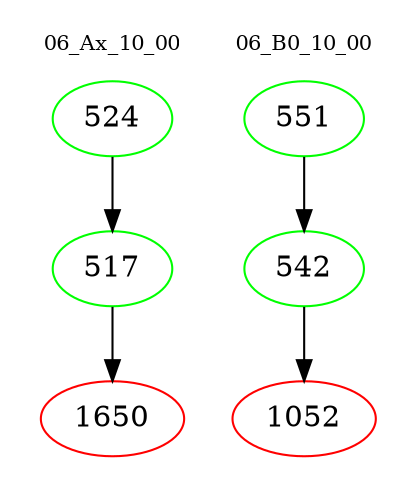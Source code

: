 digraph{
subgraph cluster_0 {
color = white
label = "06_Ax_10_00";
fontsize=10;
T0_524 [label="524", color="green"]
T0_524 -> T0_517 [color="black"]
T0_517 [label="517", color="green"]
T0_517 -> T0_1650 [color="black"]
T0_1650 [label="1650", color="red"]
}
subgraph cluster_1 {
color = white
label = "06_B0_10_00";
fontsize=10;
T1_551 [label="551", color="green"]
T1_551 -> T1_542 [color="black"]
T1_542 [label="542", color="green"]
T1_542 -> T1_1052 [color="black"]
T1_1052 [label="1052", color="red"]
}
}

